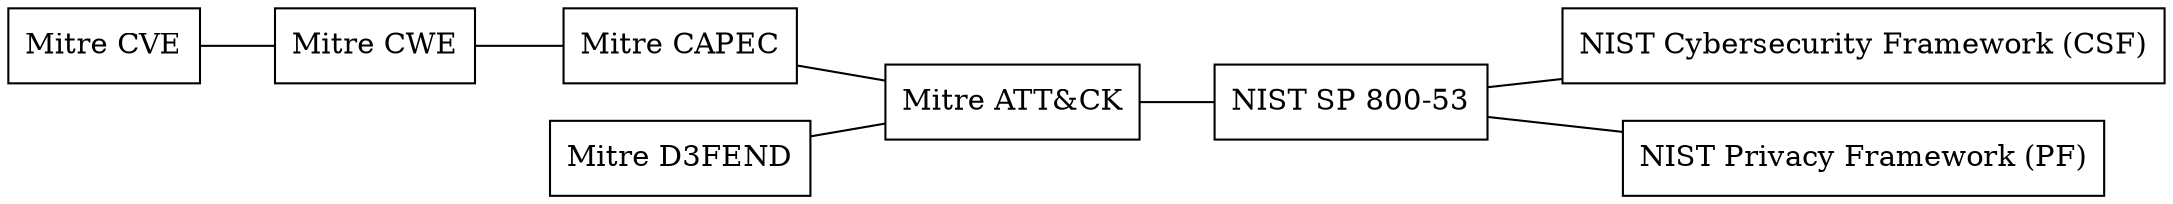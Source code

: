 digraph G {
    rankdir=LR;
    node [shape=box];
    edge [dir=none];

    mitre_attack [label="Mitre ATT&CK"];
    mitre_capec [label="Mitre CAPEC"];
    mitre_cve [label="Mitre CVE"];
    mitre_cwe [label="Mitre CWE"];
    mitre_d3fend [label="Mitre D3FEND"];
    nist_csf [label="NIST Cybersecurity Framework (CSF)"];
    nist_pf [label="NIST Privacy Framework (PF)"];
    nist_sp_800_53 [label="NIST SP 800-53"];

    mitre_cve -> mitre_cwe;
    mitre_cwe -> mitre_capec;
    mitre_capec -> mitre_attack;
    mitre_attack -> nist_sp_800_53;
    mitre_d3fend -> mitre_attack;
    nist_sp_800_53 -> nist_csf;
    nist_sp_800_53 -> nist_pf;
}